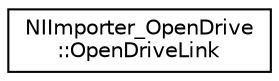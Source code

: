 digraph "Graphical Class Hierarchy"
{
  edge [fontname="Helvetica",fontsize="10",labelfontname="Helvetica",labelfontsize="10"];
  node [fontname="Helvetica",fontsize="10",shape=record];
  rankdir="LR";
  Node0 [label="NIImporter_OpenDrive\l::OpenDriveLink",height=0.2,width=0.4,color="black", fillcolor="white", style="filled",URL="$d4/d83/struct_n_i_importer___open_drive_1_1_open_drive_link.html",tooltip="Representation of an OpenDrive link. "];
}
